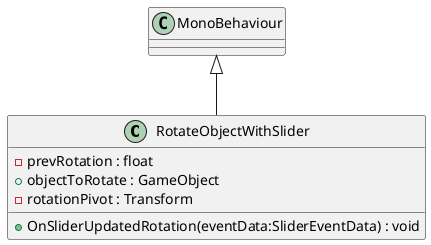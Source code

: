 @startuml
class RotateObjectWithSlider {
    - prevRotation : float
    + objectToRotate : GameObject
    - rotationPivot : Transform
    + OnSliderUpdatedRotation(eventData:SliderEventData) : void
}
MonoBehaviour <|-- RotateObjectWithSlider
@enduml
